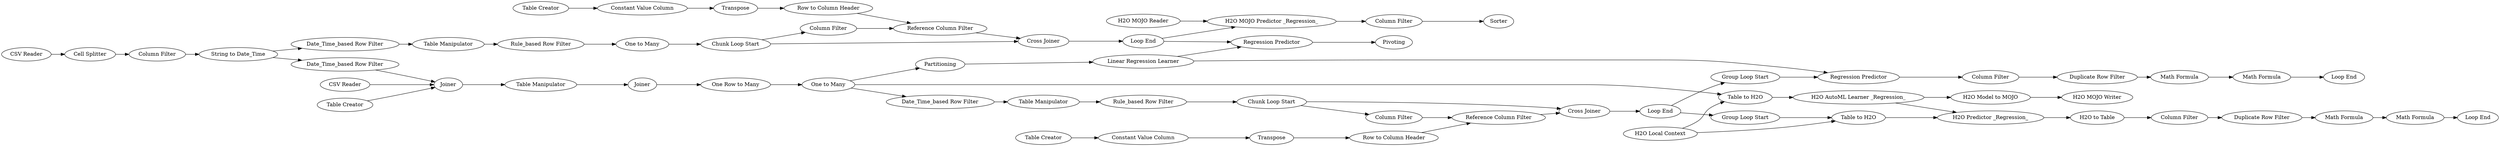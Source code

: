digraph {
	"4473730133288942726_7" [label=Joiner]
	"-8145911360848836697_70" [label=Sorter]
	"1301864920669862640_18" [label="One to Many"]
	"-8145911360848836697_2" [label="String to Date_Time"]
	"-8145911360848836697_43" [label="Group Loop Start"]
	"2836262442853415791_17" [label="Rule_based Row Filter"]
	"2836262442853415791_19" [label=Transpose]
	"-8145911360848836697_46" [label="Column Filter"]
	"-8145911360848836697_59" [label="Column Filter"]
	"-8145911360848836697_6" [label="CSV Reader"]
	"-8145911360848836697_55" [label="H2O Predictor _Regression_"]
	"-8145911360848836697_3" [label="Cell Splitter"]
	"-8145911360848836697_60" [label="Duplicate Row Filter"]
	"4473730133288942726_8" [label="Table Manipulator"]
	"2836262442853415791_25" [label="Cross Joiner"]
	"-8145911360848836697_15" [label="Date_Time_based Row Filter"]
	"-8145911360848836697_11" [label="Linear Regression Learner"]
	"2836262442853415791_26" [label="Loop End"]
	"-8145911360848836697_35" [label="Date_Time_based Row Filter"]
	"1301864920669862640_26" [label="Loop End"]
	"-8145911360848836697_57" [label="Group Loop Start"]
	"1301864920669862640_9" [label="Table Creator"]
	"-8145911360848836697_45" [label="Loop End"]
	"1301864920669862640_23" [label="Column Filter"]
	"-8145911360848836697_62" [label="Math Formula"]
	"-8145911360848836697_42" [label="Regression Predictor"]
	"-8145911360848836697_68" [label="H2O MOJO Predictor _Regression_"]
	"-8145911360848836697_12" [label=Partitioning]
	"-8145911360848836697_53" [label="H2O Local Context"]
	"2836262442853415791_23" [label="Column Filter"]
	"-8145911360848836697_48" [label=Pivoting]
	"2836262442853415791_16" [label="Table Manipulator"]
	"-8145911360848836697_69" [label="Column Filter"]
	"-8145911360848836697_65" [label="H2O MOJO Writer"]
	"-8145911360848836697_61" [label="Math Formula"]
	"-8145911360848836697_1" [label="CSV Reader"]
	"4473730133288942726_30" [label=Joiner]
	"-8145911360848836697_52" [label="Table to H2O"]
	"2836262442853415791_20" [label="Constant Value Column"]
	"-8145911360848836697_50" [label="Math Formula"]
	"-8145911360848836697_27" [label="Regression Predictor"]
	"-8145911360848836697_56" [label="Table to H2O"]
	"1301864920669862640_21" [label="Reference Column Filter"]
	"-8145911360848836697_47" [label="Duplicate Row Filter"]
	"-8145911360848836697_29" [label="Table Creator"]
	"1301864920669862640_24" [label="Row to Column Header"]
	"-8145911360848836697_67" [label="H2O MOJO Reader"]
	"-8145911360848836697_64" [label="Loop End"]
	"-8145911360848836697_5" [label="Date_Time_based Row Filter"]
	"2836262442853415791_9" [label="Table Creator"]
	"1301864920669862640_20" [label="Constant Value Column"]
	"1301864920669862640_17" [label="Rule_based Row Filter"]
	"1301864920669862640_19" [label=Transpose]
	"-8145911360848836697_58" [label="H2O to Table"]
	"-8145911360848836697_4" [label="Column Filter"]
	"-8145911360848836697_66" [label="H2O Model to MOJO"]
	"4473730133288942726_31" [label="One Row to Many"]
	"1301864920669862640_25" [label="Cross Joiner"]
	"4473730133288942726_10" [label="One to Many"]
	"-8145911360848836697_49" [label="Math Formula"]
	"1301864920669862640_22" [label="Chunk Loop Start"]
	"2836262442853415791_22" [label="Chunk Loop Start"]
	"2836262442853415791_24" [label="Row to Column Header"]
	"1301864920669862640_16" [label="Table Manipulator"]
	"-8145911360848836697_54" [label="H2O AutoML Learner _Regression_"]
	"2836262442853415791_21" [label="Reference Column Filter"]
	"2836262442853415791_21" -> "2836262442853415791_25"
	"4473730133288942726_8" -> "4473730133288942726_30"
	"1301864920669862640_19" -> "1301864920669862640_24"
	"4473730133288942726_31" -> "4473730133288942726_10"
	"-8145911360848836697_15" -> "1301864920669862640_16"
	"1301864920669862640_21" -> "1301864920669862640_25"
	"-8145911360848836697_49" -> "-8145911360848836697_50"
	"-8145911360848836697_42" -> "-8145911360848836697_46"
	"-8145911360848836697_50" -> "-8145911360848836697_45"
	"-8145911360848836697_57" -> "-8145911360848836697_56"
	"-8145911360848836697_2" -> "-8145911360848836697_15"
	"4473730133288942726_7" -> "4473730133288942726_8"
	"-8145911360848836697_56" -> "-8145911360848836697_55"
	"1301864920669862640_22" -> "1301864920669862640_25"
	"2836262442853415791_23" -> "2836262442853415791_21"
	"-8145911360848836697_69" -> "-8145911360848836697_70"
	"-8145911360848836697_54" -> "-8145911360848836697_55"
	"2836262442853415791_16" -> "2836262442853415791_17"
	"-8145911360848836697_3" -> "-8145911360848836697_4"
	"-8145911360848836697_62" -> "-8145911360848836697_64"
	"2836262442853415791_22" -> "2836262442853415791_25"
	"-8145911360848836697_54" -> "-8145911360848836697_66"
	"2836262442853415791_26" -> "-8145911360848836697_57"
	"1301864920669862640_9" -> "1301864920669862640_20"
	"-8145911360848836697_35" -> "2836262442853415791_16"
	"-8145911360848836697_67" -> "-8145911360848836697_68"
	"-8145911360848836697_52" -> "-8145911360848836697_54"
	"-8145911360848836697_60" -> "-8145911360848836697_61"
	"-8145911360848836697_55" -> "-8145911360848836697_58"
	"2836262442853415791_24" -> "2836262442853415791_21"
	"-8145911360848836697_29" -> "4473730133288942726_7"
	"-8145911360848836697_6" -> "4473730133288942726_7"
	"-8145911360848836697_11" -> "-8145911360848836697_27"
	"-8145911360848836697_5" -> "4473730133288942726_7"
	"1301864920669862640_26" -> "-8145911360848836697_68"
	"2836262442853415791_20" -> "2836262442853415791_19"
	"1301864920669862640_26" -> "-8145911360848836697_27"
	"-8145911360848836697_27" -> "-8145911360848836697_48"
	"4473730133288942726_10" -> "-8145911360848836697_52"
	"1301864920669862640_24" -> "1301864920669862640_21"
	"-8145911360848836697_68" -> "-8145911360848836697_69"
	"-8145911360848836697_43" -> "-8145911360848836697_42"
	"-8145911360848836697_61" -> "-8145911360848836697_62"
	"2836262442853415791_22" -> "2836262442853415791_23"
	"1301864920669862640_23" -> "1301864920669862640_21"
	"1301864920669862640_22" -> "1301864920669862640_23"
	"4473730133288942726_30" -> "4473730133288942726_31"
	"-8145911360848836697_4" -> "-8145911360848836697_2"
	"4473730133288942726_10" -> "-8145911360848836697_12"
	"-8145911360848836697_11" -> "-8145911360848836697_42"
	"-8145911360848836697_59" -> "-8145911360848836697_60"
	"-8145911360848836697_53" -> "-8145911360848836697_56"
	"2836262442853415791_19" -> "2836262442853415791_24"
	"-8145911360848836697_1" -> "-8145911360848836697_3"
	"2836262442853415791_26" -> "-8145911360848836697_43"
	"2836262442853415791_9" -> "2836262442853415791_20"
	"1301864920669862640_16" -> "1301864920669862640_17"
	"2836262442853415791_25" -> "2836262442853415791_26"
	"-8145911360848836697_12" -> "-8145911360848836697_11"
	"-8145911360848836697_46" -> "-8145911360848836697_47"
	"-8145911360848836697_2" -> "-8145911360848836697_5"
	"1301864920669862640_20" -> "1301864920669862640_19"
	"4473730133288942726_10" -> "-8145911360848836697_35"
	"1301864920669862640_25" -> "1301864920669862640_26"
	"1301864920669862640_18" -> "1301864920669862640_22"
	"-8145911360848836697_47" -> "-8145911360848836697_49"
	"-8145911360848836697_53" -> "-8145911360848836697_52"
	"-8145911360848836697_66" -> "-8145911360848836697_65"
	"-8145911360848836697_58" -> "-8145911360848836697_59"
	"2836262442853415791_17" -> "2836262442853415791_22"
	"1301864920669862640_17" -> "1301864920669862640_18"
	rankdir=LR
}

